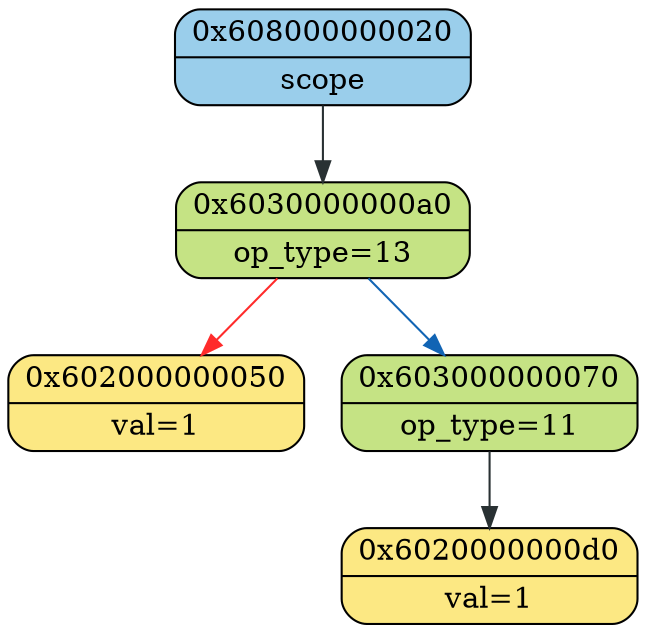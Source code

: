 digraph
{
    node_0x608000000020[shape = Mrecord, label = "{{0x608000000020} | {scope}}", style = "filled", fillcolor = "#9ACEEB"];
    node_0x6030000000a0[shape = Mrecord, label = "{{0x6030000000a0} | {op_type=13}}", style = "filled", fillcolor = "#C5E384"];
    node_0x602000000050[shape = Mrecord, label = "{{0x602000000050} | {val=1}}", style = "filled", fillcolor = "#FCE883"];
    node_0x603000000070[shape = Mrecord, label = "{{0x603000000070} | {op_type=11}}", style = "filled", fillcolor = "#C5E384"];
    node_0x6020000000d0[shape = Mrecord, label = "{{0x6020000000d0} | {val=1}}", style = "filled", fillcolor = "#FCE883"];
    node_0x603000000070->node_0x6020000000d0 [color = "#293133"];
    node_0x6030000000a0->node_0x602000000050 [color = "#FF2B2B"];
    node_0x6030000000a0->node_0x603000000070 [color = "#1164B4"];
    node_0x608000000020->node_0x6030000000a0 [color = "#293133"];
}